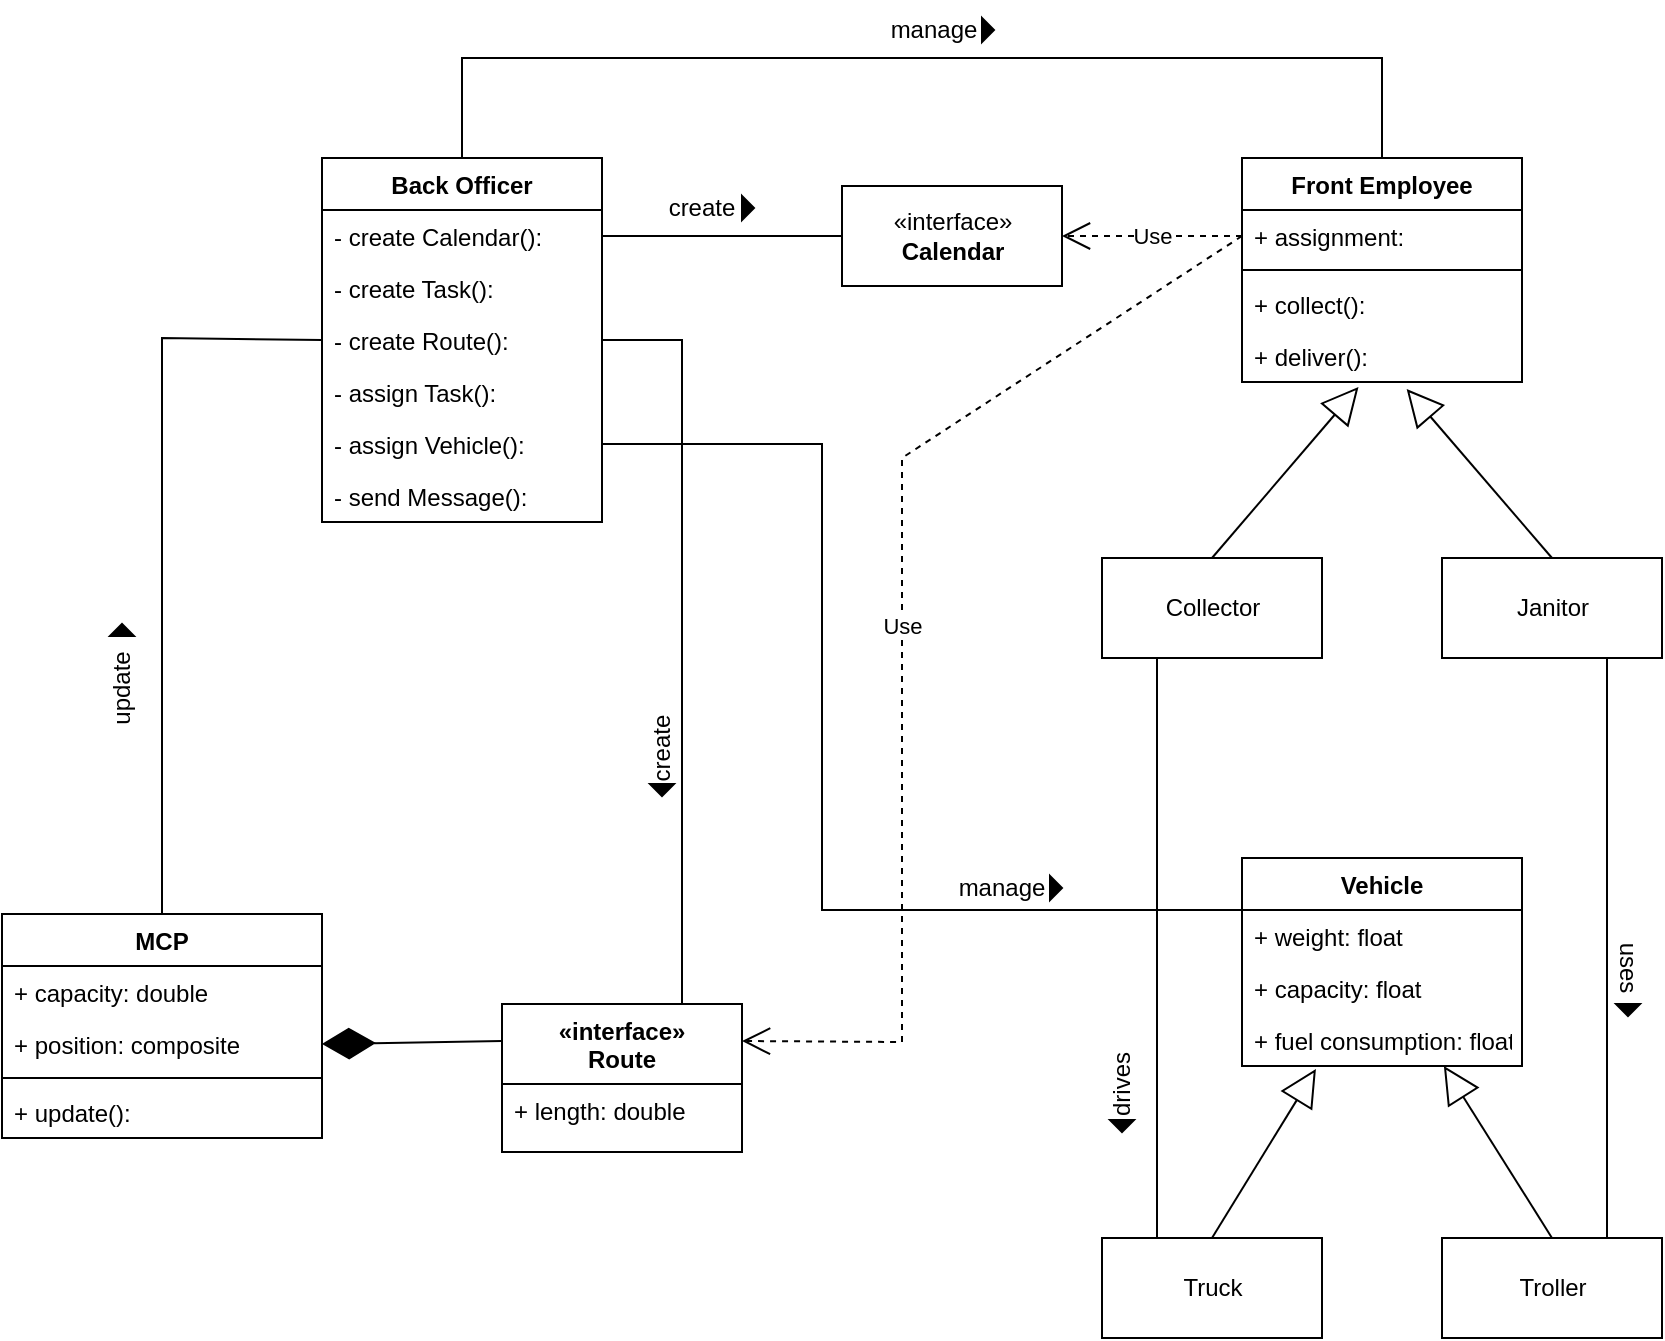 <mxfile version="20.3.0" type="device"><diagram id="yQHjzOq1fvPbEQOUI872" name="Page-1"><mxGraphModel dx="2032" dy="724" grid="1" gridSize="10" guides="1" tooltips="1" connect="1" arrows="1" fold="1" page="1" pageScale="1" pageWidth="850" pageHeight="1100" math="0" shadow="0"><root><mxCell id="0"/><mxCell id="1" parent="0"/><mxCell id="evCG20t44kIQKrHACi3K-1" value="Back Officer" style="swimlane;fontStyle=1;childLayout=stackLayout;horizontal=1;startSize=26;fillColor=none;horizontalStack=0;resizeParent=1;resizeParentMax=0;resizeLast=0;collapsible=1;marginBottom=0;" parent="1" vertex="1"><mxGeometry x="70" y="90" width="140" height="182" as="geometry"/></mxCell><mxCell id="evCG20t44kIQKrHACi3K-2" value="- create Calendar():" style="text;strokeColor=none;fillColor=none;align=left;verticalAlign=top;spacingLeft=4;spacingRight=4;overflow=hidden;rotatable=0;points=[[0,0.5],[1,0.5]];portConstraint=eastwest;" parent="evCG20t44kIQKrHACi3K-1" vertex="1"><mxGeometry y="26" width="140" height="26" as="geometry"/></mxCell><mxCell id="evCG20t44kIQKrHACi3K-3" value="- create Task():" style="text;strokeColor=none;fillColor=none;align=left;verticalAlign=top;spacingLeft=4;spacingRight=4;overflow=hidden;rotatable=0;points=[[0,0.5],[1,0.5]];portConstraint=eastwest;" parent="evCG20t44kIQKrHACi3K-1" vertex="1"><mxGeometry y="52" width="140" height="26" as="geometry"/></mxCell><mxCell id="evCG20t44kIQKrHACi3K-4" value="- create Route():" style="text;strokeColor=none;fillColor=none;align=left;verticalAlign=top;spacingLeft=4;spacingRight=4;overflow=hidden;rotatable=0;points=[[0,0.5],[1,0.5]];portConstraint=eastwest;" parent="evCG20t44kIQKrHACi3K-1" vertex="1"><mxGeometry y="78" width="140" height="26" as="geometry"/></mxCell><mxCell id="evCG20t44kIQKrHACi3K-6" value="- assign Task():" style="text;strokeColor=none;fillColor=none;align=left;verticalAlign=top;spacingLeft=4;spacingRight=4;overflow=hidden;rotatable=0;points=[[0,0.5],[1,0.5]];portConstraint=eastwest;" parent="evCG20t44kIQKrHACi3K-1" vertex="1"><mxGeometry y="104" width="140" height="26" as="geometry"/></mxCell><mxCell id="evCG20t44kIQKrHACi3K-5" value="- assign Vehicle():" style="text;strokeColor=none;fillColor=none;align=left;verticalAlign=top;spacingLeft=4;spacingRight=4;overflow=hidden;rotatable=0;points=[[0,0.5],[1,0.5]];portConstraint=eastwest;" parent="evCG20t44kIQKrHACi3K-1" vertex="1"><mxGeometry y="130" width="140" height="26" as="geometry"/></mxCell><mxCell id="evCG20t44kIQKrHACi3K-7" value="- send Message():" style="text;strokeColor=none;fillColor=none;align=left;verticalAlign=top;spacingLeft=4;spacingRight=4;overflow=hidden;rotatable=0;points=[[0,0.5],[1,0.5]];portConstraint=eastwest;" parent="evCG20t44kIQKrHACi3K-1" vertex="1"><mxGeometry y="156" width="140" height="26" as="geometry"/></mxCell><mxCell id="evCG20t44kIQKrHACi3K-8" value="«interface»&lt;br&gt;&lt;b&gt;Calendar&lt;/b&gt;" style="html=1;" parent="1" vertex="1"><mxGeometry x="330" y="104" width="110" height="50" as="geometry"/></mxCell><mxCell id="evCG20t44kIQKrHACi3K-9" value="Front Employee" style="swimlane;fontStyle=1;align=center;verticalAlign=top;childLayout=stackLayout;horizontal=1;startSize=26;horizontalStack=0;resizeParent=1;resizeParentMax=0;resizeLast=0;collapsible=1;marginBottom=0;" parent="1" vertex="1"><mxGeometry x="530" y="90" width="140" height="112" as="geometry"/></mxCell><mxCell id="evCG20t44kIQKrHACi3K-10" value="+ assignment:" style="text;strokeColor=none;fillColor=none;align=left;verticalAlign=top;spacingLeft=4;spacingRight=4;overflow=hidden;rotatable=0;points=[[0,0.5],[1,0.5]];portConstraint=eastwest;" parent="evCG20t44kIQKrHACi3K-9" vertex="1"><mxGeometry y="26" width="140" height="26" as="geometry"/></mxCell><mxCell id="evCG20t44kIQKrHACi3K-11" value="" style="line;strokeWidth=1;fillColor=none;align=left;verticalAlign=middle;spacingTop=-1;spacingLeft=3;spacingRight=3;rotatable=0;labelPosition=right;points=[];portConstraint=eastwest;strokeColor=inherit;" parent="evCG20t44kIQKrHACi3K-9" vertex="1"><mxGeometry y="52" width="140" height="8" as="geometry"/></mxCell><mxCell id="evCG20t44kIQKrHACi3K-12" value="+ collect():" style="text;strokeColor=none;fillColor=none;align=left;verticalAlign=top;spacingLeft=4;spacingRight=4;overflow=hidden;rotatable=0;points=[[0,0.5],[1,0.5]];portConstraint=eastwest;" parent="evCG20t44kIQKrHACi3K-9" vertex="1"><mxGeometry y="60" width="140" height="26" as="geometry"/></mxCell><mxCell id="evCG20t44kIQKrHACi3K-13" value="+ deliver():" style="text;strokeColor=none;fillColor=none;align=left;verticalAlign=top;spacingLeft=4;spacingRight=4;overflow=hidden;rotatable=0;points=[[0,0.5],[1,0.5]];portConstraint=eastwest;" parent="evCG20t44kIQKrHACi3K-9" vertex="1"><mxGeometry y="86" width="140" height="26" as="geometry"/></mxCell><mxCell id="evCG20t44kIQKrHACi3K-14" value="Collector" style="html=1;" parent="1" vertex="1"><mxGeometry x="460" y="290" width="110" height="50" as="geometry"/></mxCell><mxCell id="evCG20t44kIQKrHACi3K-15" value="Janitor" style="html=1;" parent="1" vertex="1"><mxGeometry x="630" y="290" width="110" height="50" as="geometry"/></mxCell><mxCell id="evCG20t44kIQKrHACi3K-16" value="Extends" style="endArrow=block;endSize=16;endFill=0;html=1;rounded=0;entryX=0.416;entryY=1.096;entryDx=0;entryDy=0;entryPerimeter=0;exitX=0.5;exitY=0;exitDx=0;exitDy=0;fontColor=#FFFFFF;" parent="1" source="evCG20t44kIQKrHACi3K-14" target="evCG20t44kIQKrHACi3K-13" edge="1"><mxGeometry x="-0.14" y="21" width="160" relative="1" as="geometry"><mxPoint x="340" y="250" as="sourcePoint"/><mxPoint x="500" y="250" as="targetPoint"/><mxPoint as="offset"/></mxGeometry></mxCell><mxCell id="evCG20t44kIQKrHACi3K-17" value="Extends" style="endArrow=block;endSize=16;endFill=0;html=1;rounded=0;entryX=0.588;entryY=1.135;entryDx=0;entryDy=0;entryPerimeter=0;exitX=0.5;exitY=0;exitDx=0;exitDy=0;fontColor=#FFFFFF;" parent="1" source="evCG20t44kIQKrHACi3K-15" target="evCG20t44kIQKrHACi3K-13" edge="1"><mxGeometry x="-0.164" y="20" width="160" relative="1" as="geometry"><mxPoint x="340" y="250" as="sourcePoint"/><mxPoint x="500" y="250" as="targetPoint"/><mxPoint as="offset"/></mxGeometry></mxCell><mxCell id="evCG20t44kIQKrHACi3K-21" value="Vehicle" style="swimlane;fontStyle=1;childLayout=stackLayout;horizontal=1;startSize=26;fillColor=none;horizontalStack=0;resizeParent=1;resizeParentMax=0;resizeLast=0;collapsible=1;marginBottom=0;fontColor=#000000;" parent="1" vertex="1"><mxGeometry x="530" y="440" width="140" height="104" as="geometry"/></mxCell><mxCell id="evCG20t44kIQKrHACi3K-22" value="+ weight: float" style="text;strokeColor=none;fillColor=none;align=left;verticalAlign=top;spacingLeft=4;spacingRight=4;overflow=hidden;rotatable=0;points=[[0,0.5],[1,0.5]];portConstraint=eastwest;fontColor=#000000;" parent="evCG20t44kIQKrHACi3K-21" vertex="1"><mxGeometry y="26" width="140" height="26" as="geometry"/></mxCell><mxCell id="evCG20t44kIQKrHACi3K-23" value="+ capacity: float" style="text;strokeColor=none;fillColor=none;align=left;verticalAlign=top;spacingLeft=4;spacingRight=4;overflow=hidden;rotatable=0;points=[[0,0.5],[1,0.5]];portConstraint=eastwest;fontColor=#000000;" parent="evCG20t44kIQKrHACi3K-21" vertex="1"><mxGeometry y="52" width="140" height="26" as="geometry"/></mxCell><mxCell id="evCG20t44kIQKrHACi3K-24" value="+ fuel consumption: float" style="text;strokeColor=none;fillColor=none;align=left;verticalAlign=top;spacingLeft=4;spacingRight=4;overflow=hidden;rotatable=0;points=[[0,0.5],[1,0.5]];portConstraint=eastwest;fontColor=#000000;" parent="evCG20t44kIQKrHACi3K-21" vertex="1"><mxGeometry y="78" width="140" height="26" as="geometry"/></mxCell><mxCell id="evCG20t44kIQKrHACi3K-27" value="Truck" style="html=1;fontColor=#000000;" parent="1" vertex="1"><mxGeometry x="460" y="630" width="110" height="50" as="geometry"/></mxCell><mxCell id="evCG20t44kIQKrHACi3K-28" value="Troller" style="html=1;fontColor=#000000;" parent="1" vertex="1"><mxGeometry x="630" y="630" width="110" height="50" as="geometry"/></mxCell><mxCell id="evCG20t44kIQKrHACi3K-29" value="Extends" style="endArrow=block;endSize=16;endFill=0;html=1;rounded=0;entryX=0.264;entryY=1.058;entryDx=0;entryDy=0;entryPerimeter=0;exitX=0.5;exitY=0;exitDx=0;exitDy=0;fontColor=#FFFFFF;" parent="1" source="evCG20t44kIQKrHACi3K-27" target="evCG20t44kIQKrHACi3K-24" edge="1"><mxGeometry x="-0.14" y="21" width="160" relative="1" as="geometry"><mxPoint x="346.76" y="585.5" as="sourcePoint"/><mxPoint x="440" y="499.996" as="targetPoint"/><mxPoint as="offset"/></mxGeometry></mxCell><mxCell id="evCG20t44kIQKrHACi3K-30" value="Extends" style="endArrow=block;endSize=16;endFill=0;html=1;rounded=0;entryX=0.721;entryY=1;entryDx=0;entryDy=0;entryPerimeter=0;exitX=0.5;exitY=0;exitDx=0;exitDy=0;fontColor=#FFFFFF;" parent="1" source="evCG20t44kIQKrHACi3K-28" target="evCG20t44kIQKrHACi3K-24" edge="1"><mxGeometry x="-0.14" y="21" width="160" relative="1" as="geometry"><mxPoint x="505" y="640" as="sourcePoint"/><mxPoint x="576.96" y="561.508" as="targetPoint"/><mxPoint as="offset"/></mxGeometry></mxCell><mxCell id="evCG20t44kIQKrHACi3K-33" value="MCP" style="swimlane;fontStyle=1;align=center;verticalAlign=top;childLayout=stackLayout;horizontal=1;startSize=26;horizontalStack=0;resizeParent=1;resizeParentMax=0;resizeLast=0;collapsible=1;marginBottom=0;fontColor=#000000;" parent="1" vertex="1"><mxGeometry x="-90" y="468" width="160" height="112" as="geometry"/></mxCell><mxCell id="evCG20t44kIQKrHACi3K-34" value="+ capacity: double" style="text;strokeColor=none;fillColor=none;align=left;verticalAlign=top;spacingLeft=4;spacingRight=4;overflow=hidden;rotatable=0;points=[[0,0.5],[1,0.5]];portConstraint=eastwest;fontColor=#000000;" parent="evCG20t44kIQKrHACi3K-33" vertex="1"><mxGeometry y="26" width="160" height="26" as="geometry"/></mxCell><mxCell id="evCG20t44kIQKrHACi3K-37" value="+ position: composite" style="text;strokeColor=none;fillColor=none;align=left;verticalAlign=top;spacingLeft=4;spacingRight=4;overflow=hidden;rotatable=0;points=[[0,0.5],[1,0.5]];portConstraint=eastwest;fontColor=#000000;" parent="evCG20t44kIQKrHACi3K-33" vertex="1"><mxGeometry y="52" width="160" height="26" as="geometry"/></mxCell><mxCell id="evCG20t44kIQKrHACi3K-35" value="" style="line;strokeWidth=1;fillColor=none;align=left;verticalAlign=middle;spacingTop=-1;spacingLeft=3;spacingRight=3;rotatable=0;labelPosition=right;points=[];portConstraint=eastwest;strokeColor=inherit;fontColor=#000000;" parent="evCG20t44kIQKrHACi3K-33" vertex="1"><mxGeometry y="78" width="160" height="8" as="geometry"/></mxCell><mxCell id="evCG20t44kIQKrHACi3K-36" value="+ update():" style="text;strokeColor=none;fillColor=none;align=left;verticalAlign=top;spacingLeft=4;spacingRight=4;overflow=hidden;rotatable=0;points=[[0,0.5],[1,0.5]];portConstraint=eastwest;fontColor=#000000;" parent="evCG20t44kIQKrHACi3K-33" vertex="1"><mxGeometry y="86" width="160" height="26" as="geometry"/></mxCell><mxCell id="evCG20t44kIQKrHACi3K-38" value="«interface»&#10;Route" style="swimlane;fontStyle=1;childLayout=stackLayout;horizontal=1;startSize=40;fillColor=none;horizontalStack=0;resizeParent=1;resizeParentMax=0;resizeLast=0;collapsible=1;marginBottom=0;fontColor=#000000;" parent="1" vertex="1"><mxGeometry x="160" y="513" width="120" height="74" as="geometry"/></mxCell><mxCell id="evCG20t44kIQKrHACi3K-39" value="+ length: double" style="text;strokeColor=none;fillColor=none;align=left;verticalAlign=top;spacingLeft=4;spacingRight=4;overflow=hidden;rotatable=0;points=[[0,0.5],[1,0.5]];portConstraint=eastwest;fontColor=#000000;" parent="evCG20t44kIQKrHACi3K-38" vertex="1"><mxGeometry y="40" width="120" height="34" as="geometry"/></mxCell><mxCell id="evCG20t44kIQKrHACi3K-42" value="" style="endArrow=diamondThin;endFill=1;endSize=24;html=1;rounded=0;fontColor=#000000;entryX=1;entryY=0.5;entryDx=0;entryDy=0;exitX=0;exitY=0.25;exitDx=0;exitDy=0;" parent="1" source="evCG20t44kIQKrHACi3K-38" target="evCG20t44kIQKrHACi3K-37" edge="1"><mxGeometry width="160" relative="1" as="geometry"><mxPoint x="340" y="450" as="sourcePoint"/><mxPoint x="500" y="450" as="targetPoint"/></mxGeometry></mxCell><mxCell id="YRTLBjIoQ8eU-xbByHug-5" value="Use" style="endArrow=open;endSize=12;dashed=1;html=1;rounded=0;exitX=0;exitY=0.5;exitDx=0;exitDy=0;entryX=1;entryY=0.25;entryDx=0;entryDy=0;" edge="1" parent="1" source="evCG20t44kIQKrHACi3K-10" target="evCG20t44kIQKrHACi3K-38"><mxGeometry width="160" relative="1" as="geometry"><mxPoint x="300" y="370" as="sourcePoint"/><mxPoint x="460" y="370" as="targetPoint"/><Array as="points"><mxPoint x="360" y="240"/><mxPoint x="360" y="532"/></Array></mxGeometry></mxCell><mxCell id="YRTLBjIoQ8eU-xbByHug-6" value="Use" style="endArrow=open;endSize=12;dashed=1;html=1;rounded=0;exitX=0;exitY=0.5;exitDx=0;exitDy=0;entryX=1;entryY=0.5;entryDx=0;entryDy=0;" edge="1" parent="1" source="evCG20t44kIQKrHACi3K-10" target="evCG20t44kIQKrHACi3K-8"><mxGeometry width="160" relative="1" as="geometry"><mxPoint x="300" y="370" as="sourcePoint"/><mxPoint x="460" y="370" as="targetPoint"/></mxGeometry></mxCell><mxCell id="YRTLBjIoQ8eU-xbByHug-7" value="" style="triangle;aspect=fixed;fillColor=strokeColor;" vertex="1" parent="1"><mxGeometry x="280" y="109" width="6" height="12" as="geometry"/></mxCell><mxCell id="YRTLBjIoQ8eU-xbByHug-8" value="" style="endArrow=none;html=1;rounded=0;align=center;verticalAlign=bottom;labelBackgroundColor=none;entryX=1;entryY=0.5;entryDx=0;entryDy=0;exitX=0;exitY=0.5;exitDx=0;exitDy=0;" edge="1" parent="1" source="evCG20t44kIQKrHACi3K-8" target="evCG20t44kIQKrHACi3K-2"><mxGeometry relative="1" as="geometry"><mxPoint x="250" y="201" as="sourcePoint"/><mxPoint x="390" y="201" as="targetPoint"/></mxGeometry></mxCell><mxCell id="YRTLBjIoQ8eU-xbByHug-9" value="create" style="text;html=1;strokeColor=none;fillColor=none;align=center;verticalAlign=middle;whiteSpace=wrap;rounded=0;" vertex="1" parent="1"><mxGeometry x="230" y="100" width="60" height="30" as="geometry"/></mxCell><mxCell id="YRTLBjIoQ8eU-xbByHug-11" value="" style="triangle;aspect=fixed;fillColor=strokeColor;rotation=90;" vertex="1" parent="1"><mxGeometry x="467" y="568" width="6" height="12" as="geometry"/></mxCell><mxCell id="YRTLBjIoQ8eU-xbByHug-12" value="" style="endArrow=none;html=1;rounded=0;align=center;verticalAlign=bottom;labelBackgroundColor=none;entryX=0.25;entryY=0;entryDx=0;entryDy=0;exitX=0.25;exitY=1;exitDx=0;exitDy=0;" edge="1" parent="1" source="evCG20t44kIQKrHACi3K-14" target="evCG20t44kIQKrHACi3K-27"><mxGeometry relative="1" as="geometry"><mxPoint x="310" y="382" as="sourcePoint"/><mxPoint x="450" y="382" as="targetPoint"/></mxGeometry></mxCell><mxCell id="YRTLBjIoQ8eU-xbByHug-13" value="drives" style="text;html=1;strokeColor=none;fillColor=none;align=center;verticalAlign=middle;whiteSpace=wrap;rounded=0;rotation=-90;" vertex="1" parent="1"><mxGeometry x="440" y="538" width="60" height="30" as="geometry"/></mxCell><mxCell id="YRTLBjIoQ8eU-xbByHug-15" value="" style="triangle;aspect=fixed;fillColor=strokeColor;rotation=90;" vertex="1" parent="1"><mxGeometry x="720" y="510" width="6" height="12" as="geometry"/></mxCell><mxCell id="YRTLBjIoQ8eU-xbByHug-16" value="" style="endArrow=none;html=1;rounded=0;align=center;verticalAlign=bottom;labelBackgroundColor=none;entryX=0.75;entryY=0;entryDx=0;entryDy=0;exitX=0.75;exitY=1;exitDx=0;exitDy=0;" edge="1" parent="1" source="evCG20t44kIQKrHACi3K-15" target="evCG20t44kIQKrHACi3K-28"><mxGeometry relative="1" as="geometry"><mxPoint x="310" y="382" as="sourcePoint"/><mxPoint x="450" y="382" as="targetPoint"/></mxGeometry></mxCell><mxCell id="YRTLBjIoQ8eU-xbByHug-18" value="uses" style="text;html=1;strokeColor=none;fillColor=none;align=center;verticalAlign=middle;whiteSpace=wrap;rounded=0;rotation=90;" vertex="1" parent="1"><mxGeometry x="693" y="480" width="60" height="30" as="geometry"/></mxCell><mxCell id="YRTLBjIoQ8eU-xbByHug-19" value="" style="triangle;aspect=fixed;fillColor=strokeColor;rotation=90;" vertex="1" parent="1"><mxGeometry x="237" y="400" width="6" height="12" as="geometry"/></mxCell><mxCell id="YRTLBjIoQ8eU-xbByHug-20" value="" style="endArrow=none;html=1;rounded=0;align=center;verticalAlign=bottom;labelBackgroundColor=none;exitX=1;exitY=0.5;exitDx=0;exitDy=0;entryX=0.75;entryY=0;entryDx=0;entryDy=0;" edge="1" parent="1" source="evCG20t44kIQKrHACi3K-4" target="evCG20t44kIQKrHACi3K-38"><mxGeometry relative="1" as="geometry"><mxPoint x="310" y="382" as="sourcePoint"/><mxPoint x="450" y="382" as="targetPoint"/><Array as="points"><mxPoint x="250" y="181"/></Array></mxGeometry></mxCell><mxCell id="YRTLBjIoQ8eU-xbByHug-21" value="create" style="text;html=1;strokeColor=none;fillColor=none;align=center;verticalAlign=middle;whiteSpace=wrap;rounded=0;rotation=-90;" vertex="1" parent="1"><mxGeometry x="210" y="370" width="60" height="30" as="geometry"/></mxCell><mxCell id="YRTLBjIoQ8eU-xbByHug-22" value="" style="triangle;aspect=fixed;fillColor=strokeColor;rotation=-90;" vertex="1" parent="1"><mxGeometry x="-33" y="320" width="6" height="12" as="geometry"/></mxCell><mxCell id="YRTLBjIoQ8eU-xbByHug-23" value="" style="endArrow=none;html=1;rounded=0;align=center;verticalAlign=bottom;labelBackgroundColor=none;exitX=0.5;exitY=0;exitDx=0;exitDy=0;entryX=0;entryY=0.5;entryDx=0;entryDy=0;" edge="1" parent="1" source="evCG20t44kIQKrHACi3K-33" target="evCG20t44kIQKrHACi3K-4"><mxGeometry relative="1" as="geometry"><mxPoint x="310" y="382" as="sourcePoint"/><mxPoint x="450" y="382" as="targetPoint"/><Array as="points"><mxPoint x="-10" y="180"/></Array></mxGeometry></mxCell><mxCell id="YRTLBjIoQ8eU-xbByHug-24" value="update" style="text;html=1;strokeColor=none;fillColor=none;align=center;verticalAlign=middle;whiteSpace=wrap;rounded=0;rotation=-90;" vertex="1" parent="1"><mxGeometry x="-60" y="340" width="60" height="30" as="geometry"/></mxCell><mxCell id="YRTLBjIoQ8eU-xbByHug-26" value="" style="triangle;aspect=fixed;fillColor=strokeColor;" vertex="1" parent="1"><mxGeometry x="434" y="449" width="6" height="12" as="geometry"/></mxCell><mxCell id="YRTLBjIoQ8eU-xbByHug-27" value="" style="endArrow=none;html=1;rounded=0;align=center;verticalAlign=bottom;labelBackgroundColor=none;exitX=1;exitY=0.5;exitDx=0;exitDy=0;entryX=0;entryY=0.25;entryDx=0;entryDy=0;" edge="1" parent="1" source="evCG20t44kIQKrHACi3K-5" target="evCG20t44kIQKrHACi3K-21"><mxGeometry relative="1" as="geometry"><mxPoint x="310" y="382" as="sourcePoint"/><mxPoint x="450" y="382" as="targetPoint"/><Array as="points"><mxPoint x="320" y="233"/><mxPoint x="320" y="466"/></Array></mxGeometry></mxCell><mxCell id="YRTLBjIoQ8eU-xbByHug-28" value="manage" style="text;html=1;strokeColor=none;fillColor=none;align=center;verticalAlign=middle;whiteSpace=wrap;rounded=0;" vertex="1" parent="1"><mxGeometry x="380" y="440" width="60" height="30" as="geometry"/></mxCell><mxCell id="YRTLBjIoQ8eU-xbByHug-29" value="" style="triangle;aspect=fixed;fillColor=strokeColor;" vertex="1" parent="1"><mxGeometry x="400" y="20" width="6" height="12" as="geometry"/></mxCell><mxCell id="YRTLBjIoQ8eU-xbByHug-30" value="" style="endArrow=none;html=1;rounded=0;align=center;verticalAlign=bottom;labelBackgroundColor=none;exitX=0.5;exitY=0;exitDx=0;exitDy=0;entryX=0.5;entryY=0;entryDx=0;entryDy=0;" edge="1" parent="1" source="evCG20t44kIQKrHACi3K-1" target="evCG20t44kIQKrHACi3K-9"><mxGeometry relative="1" as="geometry"><mxPoint x="310" y="282" as="sourcePoint"/><mxPoint x="450" y="282" as="targetPoint"/><Array as="points"><mxPoint x="140" y="40"/><mxPoint x="600" y="40"/></Array></mxGeometry></mxCell><mxCell id="YRTLBjIoQ8eU-xbByHug-33" value="manage" style="text;html=1;strokeColor=none;fillColor=none;align=center;verticalAlign=middle;whiteSpace=wrap;rounded=0;" vertex="1" parent="1"><mxGeometry x="346" y="11" width="60" height="30" as="geometry"/></mxCell></root></mxGraphModel></diagram></mxfile>